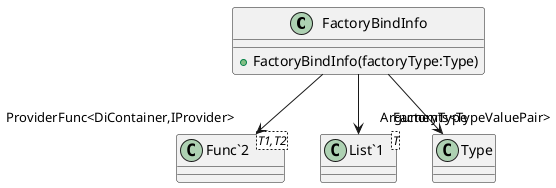 @startuml
class FactoryBindInfo {
    + FactoryBindInfo(factoryType:Type)
}
class "Func`2"<T1,T2> {
}
class "List`1"<T> {
}
FactoryBindInfo --> "FactoryType" Type
FactoryBindInfo --> "ProviderFunc<DiContainer,IProvider>" "Func`2"
FactoryBindInfo --> "Arguments<TypeValuePair>" "List`1"
@enduml
